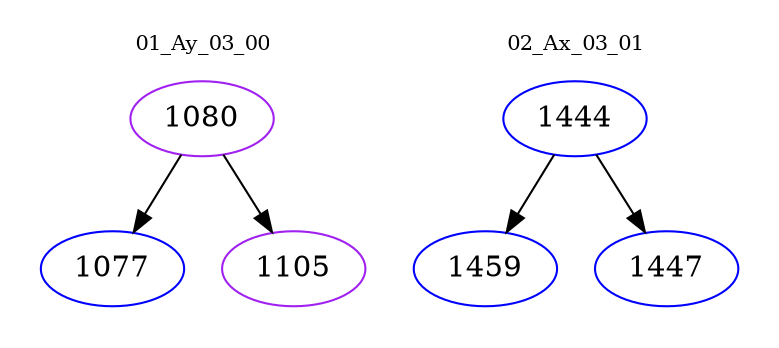 digraph{
subgraph cluster_0 {
color = white
label = "01_Ay_03_00";
fontsize=10;
T0_1080 [label="1080", color="purple"]
T0_1080 -> T0_1077 [color="black"]
T0_1077 [label="1077", color="blue"]
T0_1080 -> T0_1105 [color="black"]
T0_1105 [label="1105", color="purple"]
}
subgraph cluster_1 {
color = white
label = "02_Ax_03_01";
fontsize=10;
T1_1444 [label="1444", color="blue"]
T1_1444 -> T1_1459 [color="black"]
T1_1459 [label="1459", color="blue"]
T1_1444 -> T1_1447 [color="black"]
T1_1447 [label="1447", color="blue"]
}
}
